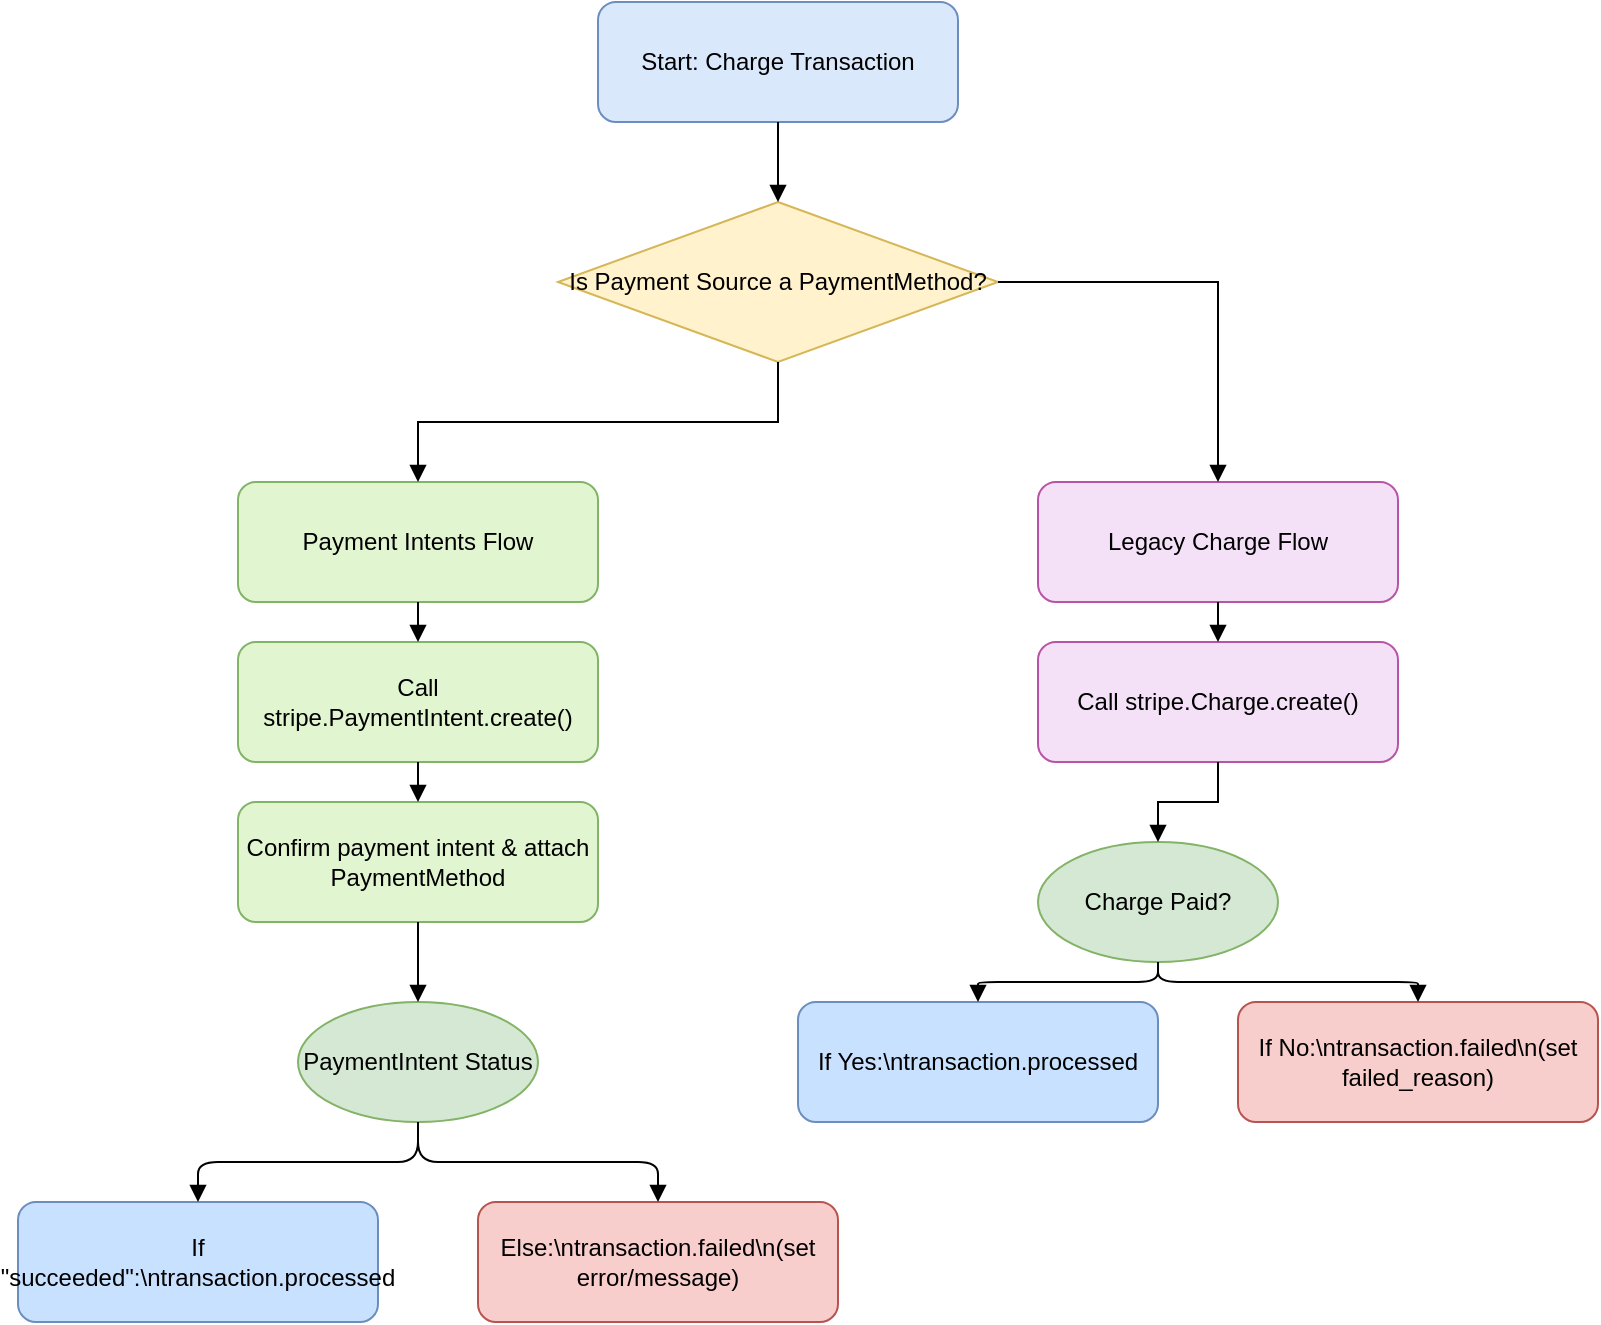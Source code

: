 <mxfile version="26.1.0">
  <diagram name="Stripe Charge Flow" id="c7558073-3199-34d8-9f00-42111426c3f3">
    <mxGraphModel dx="2085" dy="655" grid="1" gridSize="10" guides="1" tooltips="1" connect="1" arrows="1" fold="1" page="1" pageScale="1" pageWidth="826" pageHeight="1169" background="none" math="0" shadow="0">
      <root>
        <mxCell id="0" />
        <mxCell id="1" parent="0" />
        <mxCell id="RBB2x46arC6A1pVJUzIH-121" value="Start: Charge Transaction" style="rounded=1;whiteSpace=wrap;html=1;fillColor=#dae8fc;strokeColor=#6c8ebf;" vertex="1" parent="1">
          <mxGeometry x="290" y="30" width="180" height="60" as="geometry" />
        </mxCell>
        <mxCell id="RBB2x46arC6A1pVJUzIH-122" value="Is Payment Source a PaymentMethod?" style="rhombus;whiteSpace=wrap;html=1;fillColor=#fff2cc;strokeColor=#d6b656;" vertex="1" parent="1">
          <mxGeometry x="270" y="130" width="220" height="80" as="geometry" />
        </mxCell>
        <mxCell id="RBB2x46arC6A1pVJUzIH-123" value="Payment Intents Flow" style="rounded=1;whiteSpace=wrap;html=1;fillColor=#e1f5d0;strokeColor=#82b366;" vertex="1" parent="1">
          <mxGeometry x="110" y="270" width="180" height="60" as="geometry" />
        </mxCell>
        <mxCell id="RBB2x46arC6A1pVJUzIH-124" value="Call stripe.PaymentIntent.create()" style="rounded=1;whiteSpace=wrap;html=1;fillColor=#e1f5d0;strokeColor=#82b366;" vertex="1" parent="1">
          <mxGeometry x="110" y="350" width="180" height="60" as="geometry" />
        </mxCell>
        <mxCell id="RBB2x46arC6A1pVJUzIH-125" value="Confirm payment intent &amp; attach PaymentMethod" style="rounded=1;whiteSpace=wrap;html=1;fillColor=#e1f5d0;strokeColor=#82b366;" vertex="1" parent="1">
          <mxGeometry x="110" y="430" width="180" height="60" as="geometry" />
        </mxCell>
        <mxCell id="RBB2x46arC6A1pVJUzIH-126" value="PaymentIntent Status" style="ellipse;whiteSpace=wrap;html=1;fillColor=#d5e8d4;strokeColor=#82b366;" vertex="1" parent="1">
          <mxGeometry x="140" y="530" width="120" height="60" as="geometry" />
        </mxCell>
        <mxCell id="RBB2x46arC6A1pVJUzIH-127" value="If &quot;succeeded&quot;:\ntransaction.processed" style="rounded=1;whiteSpace=wrap;html=1;fillColor=#c8e1ff;strokeColor=#6c8ebf;" vertex="1" parent="1">
          <mxGeometry y="630" width="180" height="60" as="geometry" />
        </mxCell>
        <mxCell id="RBB2x46arC6A1pVJUzIH-128" value="Else:\ntransaction.failed\n(set error/message)" style="rounded=1;whiteSpace=wrap;html=1;fillColor=#f8cecc;strokeColor=#b85450;" vertex="1" parent="1">
          <mxGeometry x="230" y="630" width="180" height="60" as="geometry" />
        </mxCell>
        <mxCell id="RBB2x46arC6A1pVJUzIH-129" value="Legacy Charge Flow" style="rounded=1;whiteSpace=wrap;html=1;fillColor=#f5e1f7;strokeColor=#b854a7;" vertex="1" parent="1">
          <mxGeometry x="510" y="270" width="180" height="60" as="geometry" />
        </mxCell>
        <mxCell id="RBB2x46arC6A1pVJUzIH-130" value="Call stripe.Charge.create()" style="rounded=1;whiteSpace=wrap;html=1;fillColor=#f5e1f7;strokeColor=#b854a7;" vertex="1" parent="1">
          <mxGeometry x="510" y="350" width="180" height="60" as="geometry" />
        </mxCell>
        <mxCell id="RBB2x46arC6A1pVJUzIH-131" value="Charge Paid?" style="ellipse;whiteSpace=wrap;html=1;fillColor=#d5e8d4;strokeColor=#82b366;" vertex="1" parent="1">
          <mxGeometry x="510" y="450" width="120" height="60" as="geometry" />
        </mxCell>
        <mxCell id="RBB2x46arC6A1pVJUzIH-132" value="If Yes:\ntransaction.processed" style="rounded=1;whiteSpace=wrap;html=1;fillColor=#c8e1ff;strokeColor=#6c8ebf;" vertex="1" parent="1">
          <mxGeometry x="390" y="530" width="180" height="60" as="geometry" />
        </mxCell>
        <mxCell id="RBB2x46arC6A1pVJUzIH-133" value="If No:\ntransaction.failed\n(set failed_reason)" style="rounded=1;whiteSpace=wrap;html=1;fillColor=#f8cecc;strokeColor=#b85450;" vertex="1" parent="1">
          <mxGeometry x="610" y="530" width="180" height="60" as="geometry" />
        </mxCell>
        <mxCell id="RBB2x46arC6A1pVJUzIH-134" style="edgeStyle=orthogonalEdgeStyle;rounded=0;html=1;endArrow=block;strokeColor=#000000;" edge="1" parent="1" source="RBB2x46arC6A1pVJUzIH-121" target="RBB2x46arC6A1pVJUzIH-122">
          <mxGeometry relative="1" as="geometry">
            <mxPoint x="380" y="90" as="targetPoint" />
          </mxGeometry>
        </mxCell>
        <mxCell id="RBB2x46arC6A1pVJUzIH-135" style="edgeStyle=orthogonalEdgeStyle;rounded=0;html=1;endArrow=block;strokeColor=#000000;" edge="1" parent="1" source="RBB2x46arC6A1pVJUzIH-122" target="RBB2x46arC6A1pVJUzIH-123">
          <mxGeometry relative="1" as="geometry">
            <mxPoint x="310" y="210" as="targetPoint" />
          </mxGeometry>
        </mxCell>
        <mxCell id="RBB2x46arC6A1pVJUzIH-136" style="edgeStyle=orthogonalEdgeStyle;rounded=0;html=1;endArrow=block;strokeColor=#000000;" edge="1" parent="1" source="RBB2x46arC6A1pVJUzIH-122" target="RBB2x46arC6A1pVJUzIH-129">
          <mxGeometry relative="1" as="geometry">
            <mxPoint x="490" y="210" as="targetPoint" />
          </mxGeometry>
        </mxCell>
        <mxCell id="RBB2x46arC6A1pVJUzIH-137" style="edgeStyle=orthogonalEdgeStyle;rounded=0;html=1;endArrow=block;strokeColor=#000000;" edge="1" parent="1" source="RBB2x46arC6A1pVJUzIH-123" target="RBB2x46arC6A1pVJUzIH-124">
          <mxGeometry relative="1" as="geometry" />
        </mxCell>
        <mxCell id="RBB2x46arC6A1pVJUzIH-138" style="edgeStyle=orthogonalEdgeStyle;rounded=0;html=1;endArrow=block;strokeColor=#000000;" edge="1" parent="1" source="RBB2x46arC6A1pVJUzIH-124" target="RBB2x46arC6A1pVJUzIH-125">
          <mxGeometry relative="1" as="geometry" />
        </mxCell>
        <mxCell id="RBB2x46arC6A1pVJUzIH-139" style="edgeStyle=orthogonalEdgeStyle;rounded=0;html=1;endArrow=block;strokeColor=#000000;" edge="1" parent="1" source="RBB2x46arC6A1pVJUzIH-125" target="RBB2x46arC6A1pVJUzIH-126">
          <mxGeometry relative="1" as="geometry" />
        </mxCell>
        <mxCell id="RBB2x46arC6A1pVJUzIH-140" style="edgeStyle=orthogonalEdgeStyle;strokeColor=#000000;endArrow=block;" edge="1" parent="1" source="RBB2x46arC6A1pVJUzIH-126" target="RBB2x46arC6A1pVJUzIH-127">
          <mxGeometry relative="1" as="geometry">
            <mxPoint x="150" y="590" as="targetPoint" />
          </mxGeometry>
        </mxCell>
        <mxCell id="RBB2x46arC6A1pVJUzIH-141" style="edgeStyle=orthogonalEdgeStyle;strokeColor=#000000;endArrow=block;" edge="1" parent="1" source="RBB2x46arC6A1pVJUzIH-126" target="RBB2x46arC6A1pVJUzIH-128">
          <mxGeometry relative="1" as="geometry">
            <mxPoint x="240" y="590" as="targetPoint" />
          </mxGeometry>
        </mxCell>
        <mxCell id="RBB2x46arC6A1pVJUzIH-142" style="edgeStyle=orthogonalEdgeStyle;rounded=0;html=1;endArrow=block;strokeColor=#000000;" edge="1" parent="1" source="RBB2x46arC6A1pVJUzIH-129" target="RBB2x46arC6A1pVJUzIH-130">
          <mxGeometry relative="1" as="geometry" />
        </mxCell>
        <mxCell id="RBB2x46arC6A1pVJUzIH-143" style="edgeStyle=orthogonalEdgeStyle;rounded=0;html=1;endArrow=block;strokeColor=#000000;" edge="1" parent="1" source="RBB2x46arC6A1pVJUzIH-130" target="RBB2x46arC6A1pVJUzIH-131">
          <mxGeometry relative="1" as="geometry" />
        </mxCell>
        <mxCell id="RBB2x46arC6A1pVJUzIH-144" style="edgeStyle=orthogonalEdgeStyle;strokeColor=#000000;endArrow=block;" edge="1" parent="1" source="RBB2x46arC6A1pVJUzIH-131" target="RBB2x46arC6A1pVJUzIH-132">
          <mxGeometry relative="1" as="geometry">
            <mxPoint x="470" y="490" as="targetPoint" />
          </mxGeometry>
        </mxCell>
        <mxCell id="RBB2x46arC6A1pVJUzIH-145" style="edgeStyle=orthogonalEdgeStyle;strokeColor=#000000;endArrow=block;" edge="1" parent="1" source="RBB2x46arC6A1pVJUzIH-131" target="RBB2x46arC6A1pVJUzIH-133">
          <mxGeometry relative="1" as="geometry">
            <mxPoint x="630" y="490" as="targetPoint" />
          </mxGeometry>
        </mxCell>
      </root>
    </mxGraphModel>
  </diagram>
</mxfile>
